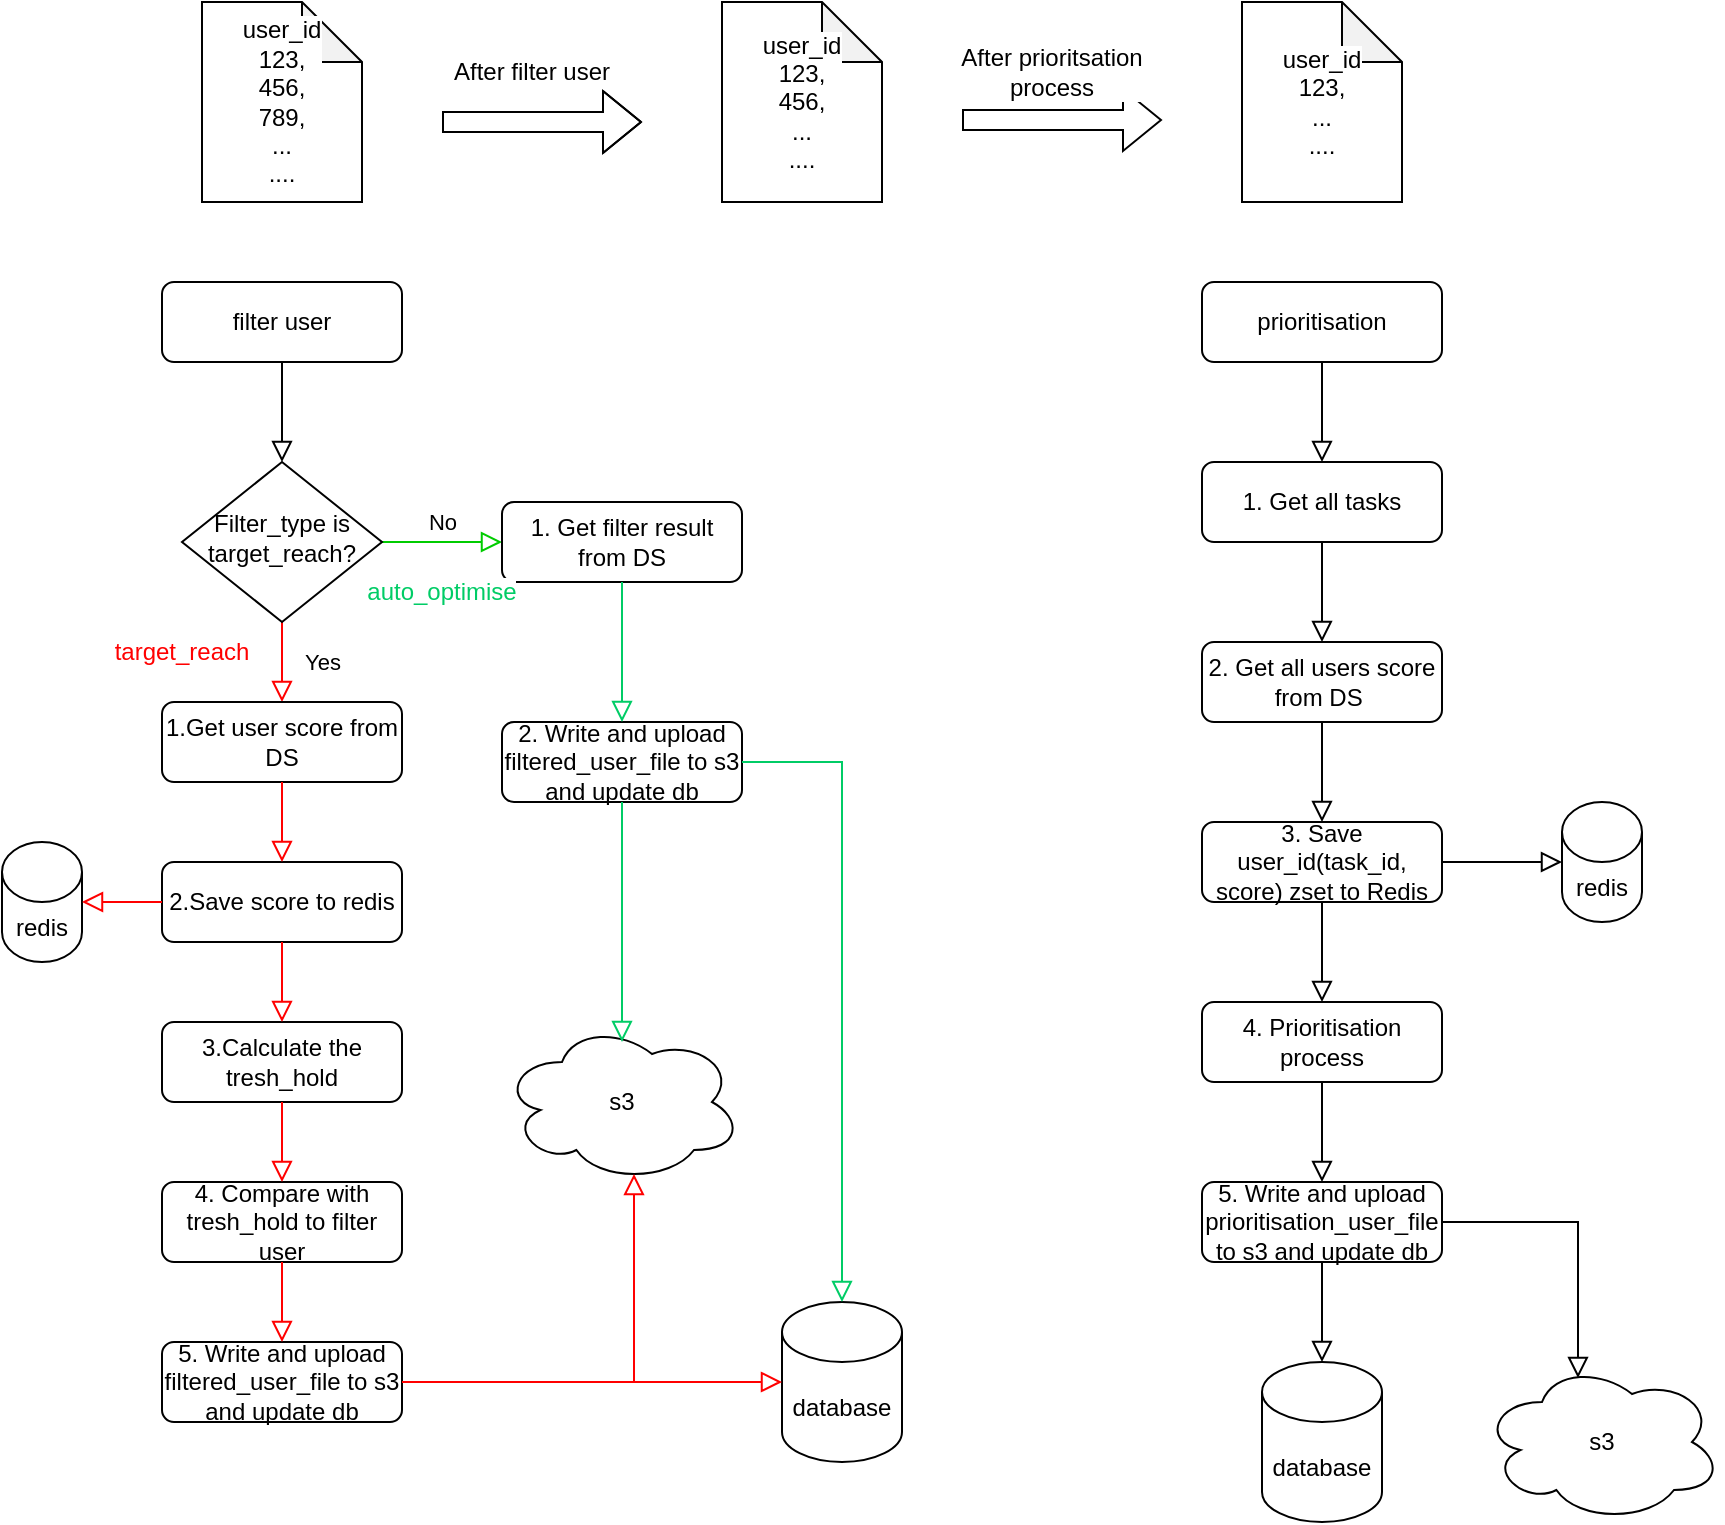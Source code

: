 <mxfile version="20.7.3" type="github">
  <diagram id="C5RBs43oDa-KdzZeNtuy" name="Page-1">
    <mxGraphModel dx="1546" dy="1951" grid="1" gridSize="10" guides="1" tooltips="1" connect="1" arrows="1" fold="1" page="1" pageScale="1" pageWidth="827" pageHeight="1169" math="0" shadow="0">
      <root>
        <mxCell id="WIyWlLk6GJQsqaUBKTNV-0" />
        <mxCell id="WIyWlLk6GJQsqaUBKTNV-1" parent="WIyWlLk6GJQsqaUBKTNV-0" />
        <mxCell id="WIyWlLk6GJQsqaUBKTNV-2" value="" style="rounded=0;html=1;jettySize=auto;orthogonalLoop=1;fontSize=11;endArrow=block;endFill=0;endSize=8;strokeWidth=1;shadow=0;labelBackgroundColor=none;edgeStyle=orthogonalEdgeStyle;" parent="WIyWlLk6GJQsqaUBKTNV-1" source="WIyWlLk6GJQsqaUBKTNV-3" target="WIyWlLk6GJQsqaUBKTNV-6" edge="1">
          <mxGeometry relative="1" as="geometry" />
        </mxCell>
        <mxCell id="WIyWlLk6GJQsqaUBKTNV-3" value="filter user" style="rounded=1;whiteSpace=wrap;html=1;fontSize=12;glass=0;strokeWidth=1;shadow=0;" parent="WIyWlLk6GJQsqaUBKTNV-1" vertex="1">
          <mxGeometry x="160" y="80" width="120" height="40" as="geometry" />
        </mxCell>
        <mxCell id="WIyWlLk6GJQsqaUBKTNV-4" value="Yes" style="rounded=0;html=1;jettySize=auto;orthogonalLoop=1;fontSize=11;endArrow=block;endFill=0;endSize=8;strokeWidth=1;shadow=0;labelBackgroundColor=none;edgeStyle=orthogonalEdgeStyle;strokeColor=#FF0000;" parent="WIyWlLk6GJQsqaUBKTNV-1" source="WIyWlLk6GJQsqaUBKTNV-6" edge="1">
          <mxGeometry y="20" relative="1" as="geometry">
            <mxPoint as="offset" />
            <mxPoint x="220" y="290" as="targetPoint" />
          </mxGeometry>
        </mxCell>
        <mxCell id="WIyWlLk6GJQsqaUBKTNV-5" value="No" style="edgeStyle=orthogonalEdgeStyle;rounded=0;html=1;jettySize=auto;orthogonalLoop=1;fontSize=11;endArrow=block;endFill=0;endSize=8;strokeWidth=1;shadow=0;labelBackgroundColor=none;strokeColor=#00CC00;" parent="WIyWlLk6GJQsqaUBKTNV-1" source="WIyWlLk6GJQsqaUBKTNV-6" target="WIyWlLk6GJQsqaUBKTNV-7" edge="1">
          <mxGeometry y="10" relative="1" as="geometry">
            <mxPoint as="offset" />
          </mxGeometry>
        </mxCell>
        <mxCell id="WIyWlLk6GJQsqaUBKTNV-6" value="Filter_type is target_reach?" style="rhombus;whiteSpace=wrap;html=1;shadow=0;fontFamily=Helvetica;fontSize=12;align=center;strokeWidth=1;spacing=6;spacingTop=-4;" parent="WIyWlLk6GJQsqaUBKTNV-1" vertex="1">
          <mxGeometry x="170" y="170" width="100" height="80" as="geometry" />
        </mxCell>
        <mxCell id="WIyWlLk6GJQsqaUBKTNV-7" value="1. Get filter result from DS" style="rounded=1;whiteSpace=wrap;html=1;fontSize=12;glass=0;strokeWidth=1;shadow=0;" parent="WIyWlLk6GJQsqaUBKTNV-1" vertex="1">
          <mxGeometry x="330" y="190" width="120" height="40" as="geometry" />
        </mxCell>
        <mxCell id="WIyWlLk6GJQsqaUBKTNV-11" value="2.Save score to redis" style="rounded=1;whiteSpace=wrap;html=1;fontSize=12;glass=0;strokeWidth=1;shadow=0;" parent="WIyWlLk6GJQsqaUBKTNV-1" vertex="1">
          <mxGeometry x="160" y="370" width="120" height="40" as="geometry" />
        </mxCell>
        <mxCell id="WIyWlLk6GJQsqaUBKTNV-12" value="1.Get user score from DS" style="rounded=1;whiteSpace=wrap;html=1;fontSize=12;glass=0;strokeWidth=1;shadow=0;" parent="WIyWlLk6GJQsqaUBKTNV-1" vertex="1">
          <mxGeometry x="160" y="290" width="120" height="40" as="geometry" />
        </mxCell>
        <mxCell id="E-wqeplL3SMC-VbQ9tIF-0" value="3.Calculate the tresh_hold" style="rounded=1;whiteSpace=wrap;html=1;fontSize=12;glass=0;strokeWidth=1;shadow=0;" vertex="1" parent="WIyWlLk6GJQsqaUBKTNV-1">
          <mxGeometry x="160" y="450" width="120" height="40" as="geometry" />
        </mxCell>
        <mxCell id="E-wqeplL3SMC-VbQ9tIF-2" value="" style="rounded=0;html=1;jettySize=auto;orthogonalLoop=1;fontSize=11;endArrow=block;endFill=0;endSize=8;strokeWidth=1;shadow=0;labelBackgroundColor=none;edgeStyle=orthogonalEdgeStyle;exitX=0.5;exitY=1;exitDx=0;exitDy=0;strokeColor=#FF0000;" edge="1" parent="WIyWlLk6GJQsqaUBKTNV-1" source="WIyWlLk6GJQsqaUBKTNV-12" target="WIyWlLk6GJQsqaUBKTNV-11">
          <mxGeometry relative="1" as="geometry">
            <mxPoint x="230" y="130" as="sourcePoint" />
            <mxPoint x="230" y="180" as="targetPoint" />
          </mxGeometry>
        </mxCell>
        <mxCell id="E-wqeplL3SMC-VbQ9tIF-4" value="" style="rounded=0;html=1;jettySize=auto;orthogonalLoop=1;fontSize=11;endArrow=block;endFill=0;endSize=8;strokeWidth=1;shadow=0;labelBackgroundColor=none;edgeStyle=orthogonalEdgeStyle;exitX=0.5;exitY=1;exitDx=0;exitDy=0;strokeColor=#FF0000;" edge="1" parent="WIyWlLk6GJQsqaUBKTNV-1" source="WIyWlLk6GJQsqaUBKTNV-11" target="E-wqeplL3SMC-VbQ9tIF-0">
          <mxGeometry relative="1" as="geometry">
            <mxPoint x="230" y="340" as="sourcePoint" />
            <mxPoint x="230" y="380" as="targetPoint" />
          </mxGeometry>
        </mxCell>
        <mxCell id="E-wqeplL3SMC-VbQ9tIF-5" value="4. Compare with tresh_hold to filter user" style="rounded=1;whiteSpace=wrap;html=1;fontSize=12;glass=0;strokeWidth=1;shadow=0;" vertex="1" parent="WIyWlLk6GJQsqaUBKTNV-1">
          <mxGeometry x="160" y="530" width="120" height="40" as="geometry" />
        </mxCell>
        <mxCell id="E-wqeplL3SMC-VbQ9tIF-6" value="" style="rounded=0;html=1;jettySize=auto;orthogonalLoop=1;fontSize=11;endArrow=block;endFill=0;endSize=8;strokeWidth=1;shadow=0;labelBackgroundColor=none;edgeStyle=orthogonalEdgeStyle;strokeColor=#FF0000;entryX=0.5;entryY=0;entryDx=0;entryDy=0;exitX=0.5;exitY=1;exitDx=0;exitDy=0;" edge="1" parent="WIyWlLk6GJQsqaUBKTNV-1" source="E-wqeplL3SMC-VbQ9tIF-0" target="E-wqeplL3SMC-VbQ9tIF-5">
          <mxGeometry relative="1" as="geometry">
            <mxPoint x="260" y="500" as="sourcePoint" />
            <mxPoint x="230" y="460" as="targetPoint" />
          </mxGeometry>
        </mxCell>
        <mxCell id="E-wqeplL3SMC-VbQ9tIF-7" value="5. Write and upload filtered_user_file to s3 and update db" style="rounded=1;whiteSpace=wrap;html=1;fontSize=12;glass=0;strokeWidth=1;shadow=0;" vertex="1" parent="WIyWlLk6GJQsqaUBKTNV-1">
          <mxGeometry x="160" y="610" width="120" height="40" as="geometry" />
        </mxCell>
        <mxCell id="E-wqeplL3SMC-VbQ9tIF-8" value="database" style="shape=cylinder3;whiteSpace=wrap;html=1;boundedLbl=1;backgroundOutline=1;size=15;" vertex="1" parent="WIyWlLk6GJQsqaUBKTNV-1">
          <mxGeometry x="470" y="590" width="60" height="80" as="geometry" />
        </mxCell>
        <mxCell id="E-wqeplL3SMC-VbQ9tIF-9" value="s3" style="ellipse;shape=cloud;whiteSpace=wrap;html=1;" vertex="1" parent="WIyWlLk6GJQsqaUBKTNV-1">
          <mxGeometry x="330" y="450" width="120" height="80" as="geometry" />
        </mxCell>
        <mxCell id="E-wqeplL3SMC-VbQ9tIF-10" value="" style="rounded=0;html=1;jettySize=auto;orthogonalLoop=1;fontSize=11;endArrow=block;endFill=0;endSize=8;strokeWidth=1;shadow=0;labelBackgroundColor=none;edgeStyle=orthogonalEdgeStyle;strokeColor=#FF0000;exitX=0.5;exitY=1;exitDx=0;exitDy=0;" edge="1" parent="WIyWlLk6GJQsqaUBKTNV-1" source="E-wqeplL3SMC-VbQ9tIF-5" target="E-wqeplL3SMC-VbQ9tIF-7">
          <mxGeometry relative="1" as="geometry">
            <mxPoint x="230" y="500" as="sourcePoint" />
            <mxPoint x="230" y="540" as="targetPoint" />
          </mxGeometry>
        </mxCell>
        <mxCell id="E-wqeplL3SMC-VbQ9tIF-11" value="" style="rounded=0;html=1;jettySize=auto;orthogonalLoop=1;fontSize=11;endArrow=block;endFill=0;endSize=8;strokeWidth=1;shadow=0;labelBackgroundColor=none;edgeStyle=orthogonalEdgeStyle;strokeColor=#FF0000;exitX=1;exitY=0.5;exitDx=0;exitDy=0;entryX=0;entryY=0.5;entryDx=0;entryDy=0;entryPerimeter=0;" edge="1" parent="WIyWlLk6GJQsqaUBKTNV-1" source="E-wqeplL3SMC-VbQ9tIF-7" target="E-wqeplL3SMC-VbQ9tIF-8">
          <mxGeometry relative="1" as="geometry">
            <mxPoint x="230" y="580" as="sourcePoint" />
            <mxPoint x="230" y="620" as="targetPoint" />
          </mxGeometry>
        </mxCell>
        <mxCell id="E-wqeplL3SMC-VbQ9tIF-12" value="" style="rounded=0;html=1;jettySize=auto;orthogonalLoop=1;fontSize=11;endArrow=block;endFill=0;endSize=8;strokeWidth=1;shadow=0;labelBackgroundColor=none;edgeStyle=orthogonalEdgeStyle;strokeColor=#FF0000;exitX=1;exitY=0.5;exitDx=0;exitDy=0;entryX=0.55;entryY=0.95;entryDx=0;entryDy=0;entryPerimeter=0;" edge="1" parent="WIyWlLk6GJQsqaUBKTNV-1" source="E-wqeplL3SMC-VbQ9tIF-7" target="E-wqeplL3SMC-VbQ9tIF-9">
          <mxGeometry relative="1" as="geometry">
            <mxPoint x="290" y="640" as="sourcePoint" />
            <mxPoint x="480" y="640" as="targetPoint" />
          </mxGeometry>
        </mxCell>
        <mxCell id="E-wqeplL3SMC-VbQ9tIF-14" value="redis" style="shape=cylinder3;whiteSpace=wrap;html=1;boundedLbl=1;backgroundOutline=1;size=15;" vertex="1" parent="WIyWlLk6GJQsqaUBKTNV-1">
          <mxGeometry x="80" y="360" width="40" height="60" as="geometry" />
        </mxCell>
        <mxCell id="E-wqeplL3SMC-VbQ9tIF-15" value="" style="rounded=0;html=1;jettySize=auto;orthogonalLoop=1;fontSize=11;endArrow=block;endFill=0;endSize=8;strokeWidth=1;shadow=0;labelBackgroundColor=none;edgeStyle=orthogonalEdgeStyle;strokeColor=#FF0000;exitX=0;exitY=0.5;exitDx=0;exitDy=0;entryX=1;entryY=0.5;entryDx=0;entryDy=0;entryPerimeter=0;" edge="1" parent="WIyWlLk6GJQsqaUBKTNV-1" source="WIyWlLk6GJQsqaUBKTNV-11" target="E-wqeplL3SMC-VbQ9tIF-14">
          <mxGeometry relative="1" as="geometry">
            <mxPoint x="290" y="640" as="sourcePoint" />
            <mxPoint x="396" y="536" as="targetPoint" />
          </mxGeometry>
        </mxCell>
        <mxCell id="E-wqeplL3SMC-VbQ9tIF-16" value="2. Write and upload filtered_user_file to s3 and update db" style="rounded=1;whiteSpace=wrap;html=1;fontSize=12;glass=0;strokeWidth=1;shadow=0;" vertex="1" parent="WIyWlLk6GJQsqaUBKTNV-1">
          <mxGeometry x="330" y="300" width="120" height="40" as="geometry" />
        </mxCell>
        <mxCell id="E-wqeplL3SMC-VbQ9tIF-17" value="" style="rounded=0;html=1;jettySize=auto;orthogonalLoop=1;fontSize=11;endArrow=block;endFill=0;endSize=8;strokeWidth=1;shadow=0;labelBackgroundColor=none;edgeStyle=orthogonalEdgeStyle;exitX=0.5;exitY=1;exitDx=0;exitDy=0;strokeColor=#00CC66;entryX=0.5;entryY=0;entryDx=0;entryDy=0;" edge="1" parent="WIyWlLk6GJQsqaUBKTNV-1" source="WIyWlLk6GJQsqaUBKTNV-7" target="E-wqeplL3SMC-VbQ9tIF-16">
          <mxGeometry relative="1" as="geometry">
            <mxPoint x="230" y="130" as="sourcePoint" />
            <mxPoint x="430" y="260" as="targetPoint" />
          </mxGeometry>
        </mxCell>
        <mxCell id="E-wqeplL3SMC-VbQ9tIF-18" value="" style="rounded=0;html=1;jettySize=auto;orthogonalLoop=1;fontSize=11;endArrow=block;endFill=0;endSize=8;strokeWidth=1;shadow=0;labelBackgroundColor=none;edgeStyle=orthogonalEdgeStyle;exitX=0.5;exitY=1;exitDx=0;exitDy=0;strokeColor=#00CC66;" edge="1" parent="WIyWlLk6GJQsqaUBKTNV-1" source="E-wqeplL3SMC-VbQ9tIF-16">
          <mxGeometry relative="1" as="geometry">
            <mxPoint x="390" y="240" as="sourcePoint" />
            <mxPoint x="390" y="460" as="targetPoint" />
          </mxGeometry>
        </mxCell>
        <mxCell id="E-wqeplL3SMC-VbQ9tIF-19" value="" style="rounded=0;html=1;jettySize=auto;orthogonalLoop=1;fontSize=11;endArrow=block;endFill=0;endSize=8;strokeWidth=1;shadow=0;labelBackgroundColor=none;edgeStyle=orthogonalEdgeStyle;exitX=1;exitY=0.5;exitDx=0;exitDy=0;strokeColor=#00CC66;" edge="1" parent="WIyWlLk6GJQsqaUBKTNV-1" source="E-wqeplL3SMC-VbQ9tIF-16" target="E-wqeplL3SMC-VbQ9tIF-8">
          <mxGeometry relative="1" as="geometry">
            <mxPoint x="400" y="350" as="sourcePoint" />
            <mxPoint x="400" y="470" as="targetPoint" />
          </mxGeometry>
        </mxCell>
        <mxCell id="E-wqeplL3SMC-VbQ9tIF-20" value="&lt;span style=&quot;background-color: rgb(255, 255, 255);&quot;&gt;&lt;font color=&quot;#ff0000&quot;&gt;target_reach&lt;/font&gt;&lt;/span&gt;" style="text;html=1;strokeColor=none;fillColor=none;align=center;verticalAlign=middle;whiteSpace=wrap;rounded=0;" vertex="1" parent="WIyWlLk6GJQsqaUBKTNV-1">
          <mxGeometry x="140" y="250" width="60" height="30" as="geometry" />
        </mxCell>
        <mxCell id="E-wqeplL3SMC-VbQ9tIF-22" value="&lt;span style=&quot;background-color: rgb(255, 255, 255);&quot;&gt;&lt;font color=&quot;#00cc66&quot;&gt;auto_optimise&lt;/font&gt;&lt;/span&gt;" style="text;html=1;strokeColor=none;fillColor=none;align=center;verticalAlign=middle;whiteSpace=wrap;rounded=0;" vertex="1" parent="WIyWlLk6GJQsqaUBKTNV-1">
          <mxGeometry x="270" y="220" width="60" height="30" as="geometry" />
        </mxCell>
        <mxCell id="E-wqeplL3SMC-VbQ9tIF-23" value="" style="rounded=0;html=1;jettySize=auto;orthogonalLoop=1;fontSize=11;endArrow=block;endFill=0;endSize=8;strokeWidth=1;shadow=0;labelBackgroundColor=none;edgeStyle=orthogonalEdgeStyle;" edge="1" parent="WIyWlLk6GJQsqaUBKTNV-1" source="E-wqeplL3SMC-VbQ9tIF-24">
          <mxGeometry relative="1" as="geometry">
            <mxPoint x="740" y="170" as="targetPoint" />
          </mxGeometry>
        </mxCell>
        <mxCell id="E-wqeplL3SMC-VbQ9tIF-24" value="prioritisation" style="rounded=1;whiteSpace=wrap;html=1;fontSize=12;glass=0;strokeWidth=1;shadow=0;" vertex="1" parent="WIyWlLk6GJQsqaUBKTNV-1">
          <mxGeometry x="680" y="80" width="120" height="40" as="geometry" />
        </mxCell>
        <mxCell id="E-wqeplL3SMC-VbQ9tIF-50" value="1. Get all tasks" style="rounded=1;whiteSpace=wrap;html=1;fontSize=12;glass=0;strokeWidth=1;shadow=0;" vertex="1" parent="WIyWlLk6GJQsqaUBKTNV-1">
          <mxGeometry x="680" y="170" width="120" height="40" as="geometry" />
        </mxCell>
        <mxCell id="E-wqeplL3SMC-VbQ9tIF-51" value="2. Get all users score from DS&amp;nbsp;" style="rounded=1;whiteSpace=wrap;html=1;fontSize=12;glass=0;strokeWidth=1;shadow=0;" vertex="1" parent="WIyWlLk6GJQsqaUBKTNV-1">
          <mxGeometry x="680" y="260" width="120" height="40" as="geometry" />
        </mxCell>
        <mxCell id="E-wqeplL3SMC-VbQ9tIF-52" value="3. Save user_id(task_id, score) zset to Redis" style="rounded=1;whiteSpace=wrap;html=1;fontSize=12;glass=0;strokeWidth=1;shadow=0;" vertex="1" parent="WIyWlLk6GJQsqaUBKTNV-1">
          <mxGeometry x="680" y="350" width="120" height="40" as="geometry" />
        </mxCell>
        <mxCell id="E-wqeplL3SMC-VbQ9tIF-53" value="4. Prioritisation process" style="rounded=1;whiteSpace=wrap;html=1;fontSize=12;glass=0;strokeWidth=1;shadow=0;" vertex="1" parent="WIyWlLk6GJQsqaUBKTNV-1">
          <mxGeometry x="680" y="440" width="120" height="40" as="geometry" />
        </mxCell>
        <mxCell id="E-wqeplL3SMC-VbQ9tIF-54" value="5. Write and upload prioritisation_user_file to s3 and update db" style="rounded=1;whiteSpace=wrap;html=1;fontSize=12;glass=0;strokeWidth=1;shadow=0;" vertex="1" parent="WIyWlLk6GJQsqaUBKTNV-1">
          <mxGeometry x="680" y="530" width="120" height="40" as="geometry" />
        </mxCell>
        <mxCell id="E-wqeplL3SMC-VbQ9tIF-55" value="s3" style="ellipse;shape=cloud;whiteSpace=wrap;html=1;" vertex="1" parent="WIyWlLk6GJQsqaUBKTNV-1">
          <mxGeometry x="820" y="620" width="120" height="80" as="geometry" />
        </mxCell>
        <mxCell id="E-wqeplL3SMC-VbQ9tIF-56" value="database" style="shape=cylinder3;whiteSpace=wrap;html=1;boundedLbl=1;backgroundOutline=1;size=15;" vertex="1" parent="WIyWlLk6GJQsqaUBKTNV-1">
          <mxGeometry x="710" y="620" width="60" height="80" as="geometry" />
        </mxCell>
        <mxCell id="E-wqeplL3SMC-VbQ9tIF-57" value="" style="rounded=0;html=1;jettySize=auto;orthogonalLoop=1;fontSize=11;endArrow=block;endFill=0;endSize=8;strokeWidth=1;shadow=0;labelBackgroundColor=none;edgeStyle=orthogonalEdgeStyle;exitX=0.5;exitY=1;exitDx=0;exitDy=0;entryX=0.5;entryY=0;entryDx=0;entryDy=0;" edge="1" parent="WIyWlLk6GJQsqaUBKTNV-1" source="E-wqeplL3SMC-VbQ9tIF-50" target="E-wqeplL3SMC-VbQ9tIF-51">
          <mxGeometry relative="1" as="geometry">
            <mxPoint x="750" y="130" as="sourcePoint" />
            <mxPoint x="750" y="180" as="targetPoint" />
          </mxGeometry>
        </mxCell>
        <mxCell id="E-wqeplL3SMC-VbQ9tIF-58" value="" style="rounded=0;html=1;jettySize=auto;orthogonalLoop=1;fontSize=11;endArrow=block;endFill=0;endSize=8;strokeWidth=1;shadow=0;labelBackgroundColor=none;edgeStyle=orthogonalEdgeStyle;exitX=0.5;exitY=1;exitDx=0;exitDy=0;entryX=0.5;entryY=0;entryDx=0;entryDy=0;" edge="1" parent="WIyWlLk6GJQsqaUBKTNV-1" source="E-wqeplL3SMC-VbQ9tIF-51" target="E-wqeplL3SMC-VbQ9tIF-52">
          <mxGeometry relative="1" as="geometry">
            <mxPoint x="750" y="220" as="sourcePoint" />
            <mxPoint x="750" y="270" as="targetPoint" />
          </mxGeometry>
        </mxCell>
        <mxCell id="E-wqeplL3SMC-VbQ9tIF-59" value="" style="rounded=0;html=1;jettySize=auto;orthogonalLoop=1;fontSize=11;endArrow=block;endFill=0;endSize=8;strokeWidth=1;shadow=0;labelBackgroundColor=none;edgeStyle=orthogonalEdgeStyle;exitX=0.5;exitY=1;exitDx=0;exitDy=0;" edge="1" parent="WIyWlLk6GJQsqaUBKTNV-1" source="E-wqeplL3SMC-VbQ9tIF-52" target="E-wqeplL3SMC-VbQ9tIF-53">
          <mxGeometry relative="1" as="geometry">
            <mxPoint x="760" y="230" as="sourcePoint" />
            <mxPoint x="760" y="280" as="targetPoint" />
          </mxGeometry>
        </mxCell>
        <mxCell id="E-wqeplL3SMC-VbQ9tIF-60" value="" style="rounded=0;html=1;jettySize=auto;orthogonalLoop=1;fontSize=11;endArrow=block;endFill=0;endSize=8;strokeWidth=1;shadow=0;labelBackgroundColor=none;edgeStyle=orthogonalEdgeStyle;exitX=0.5;exitY=1;exitDx=0;exitDy=0;entryX=0.5;entryY=0;entryDx=0;entryDy=0;" edge="1" parent="WIyWlLk6GJQsqaUBKTNV-1" source="E-wqeplL3SMC-VbQ9tIF-53" target="E-wqeplL3SMC-VbQ9tIF-54">
          <mxGeometry relative="1" as="geometry">
            <mxPoint x="770" y="240" as="sourcePoint" />
            <mxPoint x="770" y="290" as="targetPoint" />
          </mxGeometry>
        </mxCell>
        <mxCell id="E-wqeplL3SMC-VbQ9tIF-61" value="" style="rounded=0;html=1;jettySize=auto;orthogonalLoop=1;fontSize=11;endArrow=block;endFill=0;endSize=8;strokeWidth=1;shadow=0;labelBackgroundColor=none;edgeStyle=orthogonalEdgeStyle;exitX=0.5;exitY=1;exitDx=0;exitDy=0;entryX=0.5;entryY=0;entryDx=0;entryDy=0;entryPerimeter=0;" edge="1" parent="WIyWlLk6GJQsqaUBKTNV-1" source="E-wqeplL3SMC-VbQ9tIF-54" target="E-wqeplL3SMC-VbQ9tIF-56">
          <mxGeometry relative="1" as="geometry">
            <mxPoint x="750" y="490" as="sourcePoint" />
            <mxPoint x="750" y="540" as="targetPoint" />
          </mxGeometry>
        </mxCell>
        <mxCell id="E-wqeplL3SMC-VbQ9tIF-62" value="" style="rounded=0;html=1;jettySize=auto;orthogonalLoop=1;fontSize=11;endArrow=block;endFill=0;endSize=8;strokeWidth=1;shadow=0;labelBackgroundColor=none;edgeStyle=orthogonalEdgeStyle;exitX=1;exitY=0.5;exitDx=0;exitDy=0;entryX=0.4;entryY=0.1;entryDx=0;entryDy=0;entryPerimeter=0;" edge="1" parent="WIyWlLk6GJQsqaUBKTNV-1" source="E-wqeplL3SMC-VbQ9tIF-54" target="E-wqeplL3SMC-VbQ9tIF-55">
          <mxGeometry relative="1" as="geometry">
            <mxPoint x="760" y="500" as="sourcePoint" />
            <mxPoint x="760" y="550" as="targetPoint" />
          </mxGeometry>
        </mxCell>
        <mxCell id="E-wqeplL3SMC-VbQ9tIF-63" value="redis" style="shape=cylinder3;whiteSpace=wrap;html=1;boundedLbl=1;backgroundOutline=1;size=15;" vertex="1" parent="WIyWlLk6GJQsqaUBKTNV-1">
          <mxGeometry x="860" y="340" width="40" height="60" as="geometry" />
        </mxCell>
        <mxCell id="E-wqeplL3SMC-VbQ9tIF-64" value="" style="rounded=0;html=1;jettySize=auto;orthogonalLoop=1;fontSize=11;endArrow=block;endFill=0;endSize=8;strokeWidth=1;shadow=0;labelBackgroundColor=none;edgeStyle=orthogonalEdgeStyle;exitX=1;exitY=0.5;exitDx=0;exitDy=0;entryX=0;entryY=0.5;entryDx=0;entryDy=0;entryPerimeter=0;" edge="1" parent="WIyWlLk6GJQsqaUBKTNV-1" source="E-wqeplL3SMC-VbQ9tIF-52" target="E-wqeplL3SMC-VbQ9tIF-63">
          <mxGeometry relative="1" as="geometry">
            <mxPoint x="750" y="400" as="sourcePoint" />
            <mxPoint x="750" y="450" as="targetPoint" />
          </mxGeometry>
        </mxCell>
        <mxCell id="E-wqeplL3SMC-VbQ9tIF-65" value="&lt;font color=&quot;#000000&quot;&gt;user_id&lt;br&gt;123,&lt;br&gt;456,&lt;br&gt;789,&lt;br&gt;...&lt;br&gt;....&lt;/font&gt;" style="shape=note;whiteSpace=wrap;html=1;backgroundOutline=1;darkOpacity=0.05;labelBackgroundColor=#FFFFFF;fontColor=#00CC66;" vertex="1" parent="WIyWlLk6GJQsqaUBKTNV-1">
          <mxGeometry x="180" y="-60" width="80" height="100" as="geometry" />
        </mxCell>
        <mxCell id="E-wqeplL3SMC-VbQ9tIF-66" value="&lt;font color=&quot;#000000&quot;&gt;user_id&lt;br&gt;123,&lt;br&gt;456,&lt;br&gt;...&lt;br&gt;....&lt;/font&gt;" style="shape=note;whiteSpace=wrap;html=1;backgroundOutline=1;darkOpacity=0.05;labelBackgroundColor=#FFFFFF;fontColor=#00CC66;" vertex="1" parent="WIyWlLk6GJQsqaUBKTNV-1">
          <mxGeometry x="440" y="-60" width="80" height="100" as="geometry" />
        </mxCell>
        <mxCell id="E-wqeplL3SMC-VbQ9tIF-67" value="&lt;font color=&quot;#000000&quot;&gt;user_id&lt;br&gt;123,&lt;br&gt;...&lt;br&gt;....&lt;/font&gt;" style="shape=note;whiteSpace=wrap;html=1;backgroundOutline=1;darkOpacity=0.05;labelBackgroundColor=#FFFFFF;fontColor=#00CC66;" vertex="1" parent="WIyWlLk6GJQsqaUBKTNV-1">
          <mxGeometry x="700" y="-60" width="80" height="100" as="geometry" />
        </mxCell>
        <mxCell id="E-wqeplL3SMC-VbQ9tIF-68" value="" style="shape=flexArrow;endArrow=classic;html=1;rounded=0;strokeColor=#000000;fontColor=#000000;" edge="1" parent="WIyWlLk6GJQsqaUBKTNV-1">
          <mxGeometry width="50" height="50" relative="1" as="geometry">
            <mxPoint x="300" as="sourcePoint" />
            <mxPoint x="400" as="targetPoint" />
            <Array as="points">
              <mxPoint x="370" />
            </Array>
          </mxGeometry>
        </mxCell>
        <mxCell id="E-wqeplL3SMC-VbQ9tIF-69" value="" style="shape=flexArrow;endArrow=classic;html=1;rounded=0;strokeColor=#000000;fontColor=#000000;" edge="1" parent="WIyWlLk6GJQsqaUBKTNV-1">
          <mxGeometry width="50" height="50" relative="1" as="geometry">
            <mxPoint x="560" y="-1" as="sourcePoint" />
            <mxPoint x="660" y="-1" as="targetPoint" />
          </mxGeometry>
        </mxCell>
        <mxCell id="E-wqeplL3SMC-VbQ9tIF-70" value="After filter user" style="text;html=1;strokeColor=none;fillColor=none;align=center;verticalAlign=middle;whiteSpace=wrap;rounded=0;labelBackgroundColor=#FFFFFF;fontColor=#000000;" vertex="1" parent="WIyWlLk6GJQsqaUBKTNV-1">
          <mxGeometry x="300" y="-40" width="90" height="30" as="geometry" />
        </mxCell>
        <mxCell id="E-wqeplL3SMC-VbQ9tIF-71" value="After prioritsation process" style="text;html=1;strokeColor=none;fillColor=none;align=center;verticalAlign=middle;whiteSpace=wrap;rounded=0;labelBackgroundColor=#FFFFFF;fontColor=#000000;" vertex="1" parent="WIyWlLk6GJQsqaUBKTNV-1">
          <mxGeometry x="550" y="-40" width="110" height="30" as="geometry" />
        </mxCell>
      </root>
    </mxGraphModel>
  </diagram>
</mxfile>
